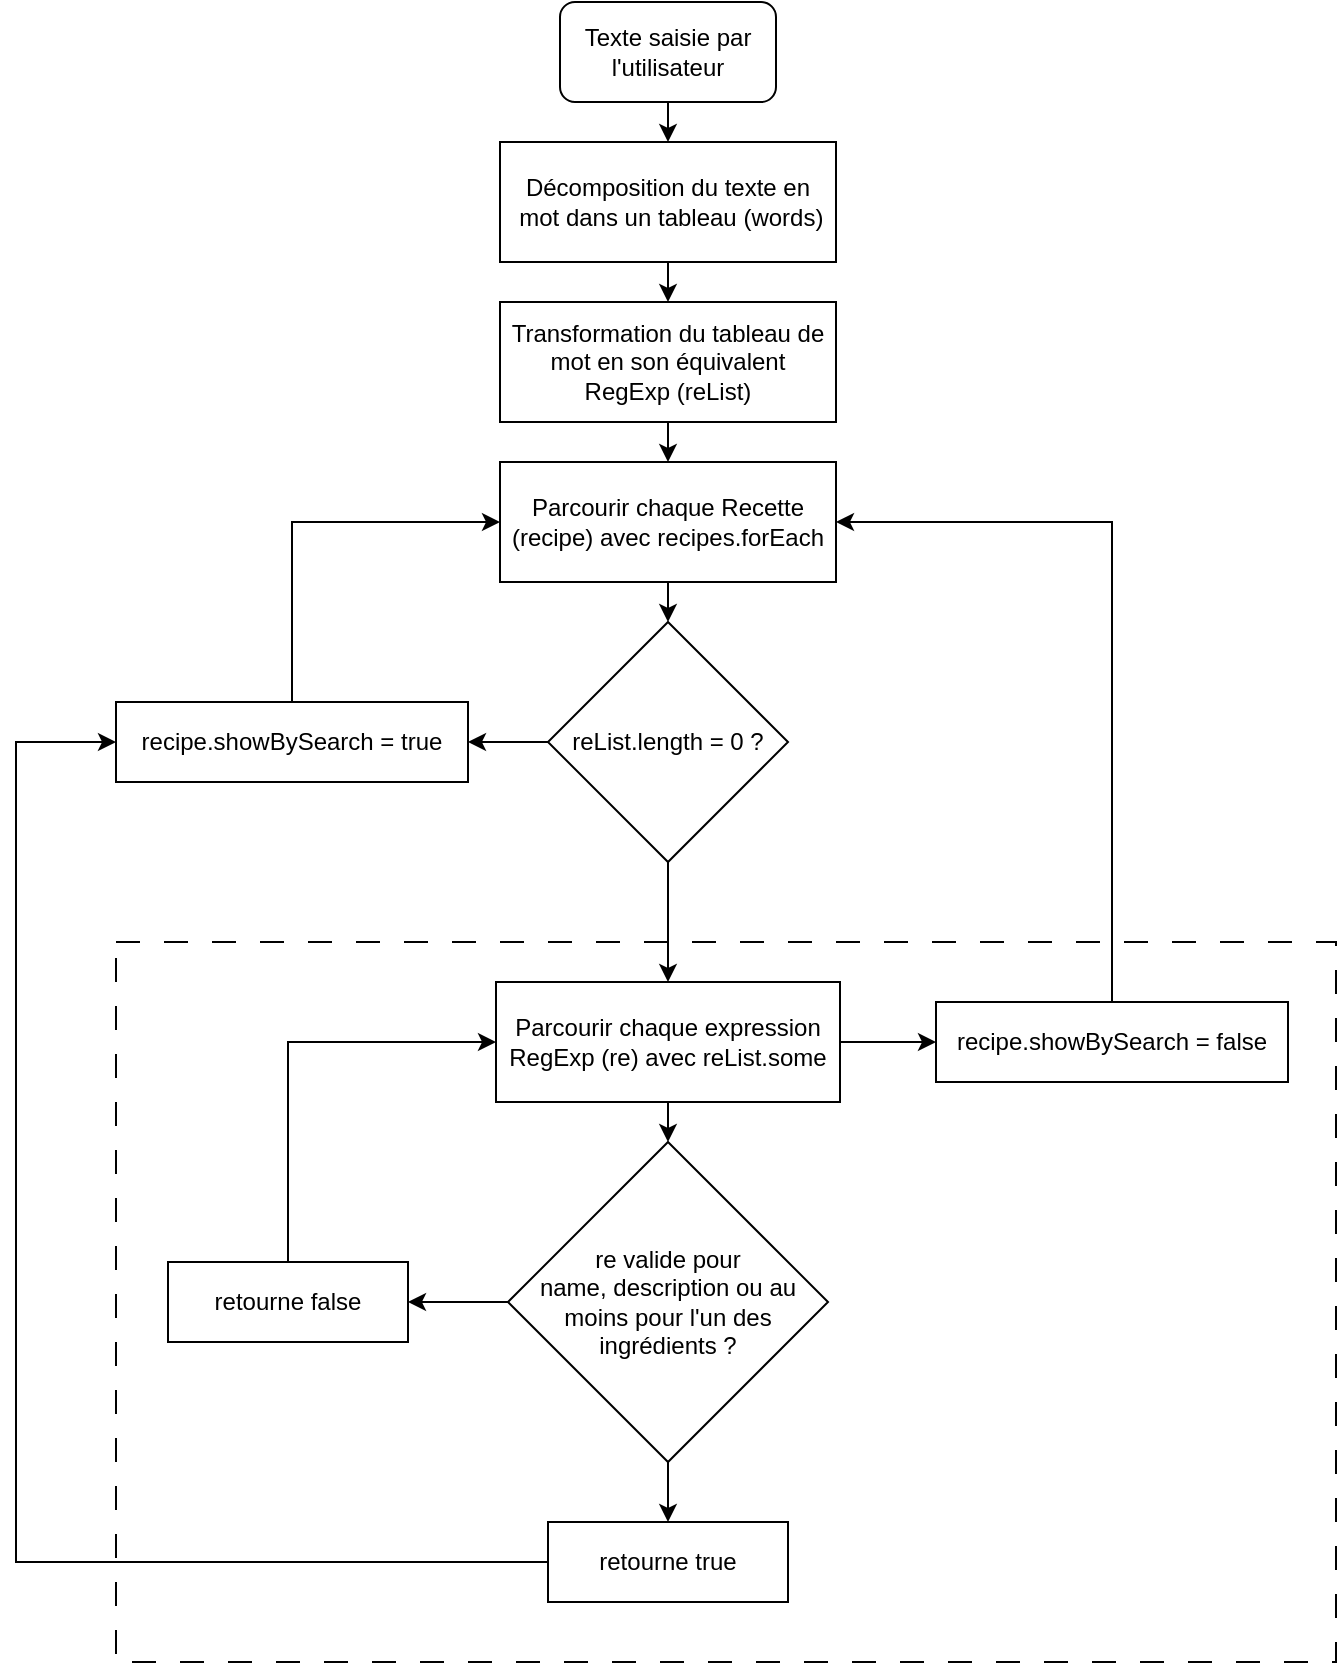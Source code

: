 <mxfile version="24.2.1" type="github">
  <diagram name="Page-1" id="fu2fMV-L6i4KWlRdfJtE">
    <mxGraphModel dx="1430" dy="781" grid="1" gridSize="10" guides="1" tooltips="1" connect="1" arrows="1" fold="1" page="1" pageScale="1" pageWidth="827" pageHeight="1169" math="0" shadow="0">
      <root>
        <mxCell id="0" />
        <mxCell id="1" parent="0" />
        <mxCell id="mlouHhY-SC-koA-eOmkY-49" value="" style="rounded=0;whiteSpace=wrap;html=1;fillColor=none;dashed=1;dashPattern=12 12;" vertex="1" parent="1">
          <mxGeometry x="150" y="600" width="610" height="360" as="geometry" />
        </mxCell>
        <mxCell id="mlouHhY-SC-koA-eOmkY-2" value="Texte saisie par l&#39;utilisateur" style="rounded=1;whiteSpace=wrap;html=1;" vertex="1" parent="1">
          <mxGeometry x="372" y="130" width="108" height="50" as="geometry" />
        </mxCell>
        <mxCell id="mlouHhY-SC-koA-eOmkY-3" value="Décomposition du texte en&lt;div&gt;&amp;nbsp;mot dans un tableau (words)&lt;/div&gt;" style="rounded=0;whiteSpace=wrap;html=1;" vertex="1" parent="1">
          <mxGeometry x="342" y="200" width="168" height="60" as="geometry" />
        </mxCell>
        <mxCell id="mlouHhY-SC-koA-eOmkY-5" value="Transformation du tableau de&lt;div&gt;mot en son équivalent&lt;/div&gt;&lt;div&gt;RegExp (reList)&lt;/div&gt;" style="rounded=0;whiteSpace=wrap;html=1;" vertex="1" parent="1">
          <mxGeometry x="342" y="280" width="168" height="60" as="geometry" />
        </mxCell>
        <mxCell id="mlouHhY-SC-koA-eOmkY-6" value="Parcourir chaque Recette (recipe) avec recipes.forEach" style="rounded=0;whiteSpace=wrap;html=1;" vertex="1" parent="1">
          <mxGeometry x="342" y="360" width="168" height="60" as="geometry" />
        </mxCell>
        <mxCell id="mlouHhY-SC-koA-eOmkY-47" style="edgeStyle=orthogonalEdgeStyle;rounded=0;orthogonalLoop=1;jettySize=auto;html=1;exitX=0;exitY=0.5;exitDx=0;exitDy=0;entryX=1;entryY=0.5;entryDx=0;entryDy=0;" edge="1" parent="1" source="mlouHhY-SC-koA-eOmkY-7" target="mlouHhY-SC-koA-eOmkY-8">
          <mxGeometry relative="1" as="geometry" />
        </mxCell>
        <mxCell id="mlouHhY-SC-koA-eOmkY-7" value="reList.length = 0 ?" style="rhombus;whiteSpace=wrap;html=1;" vertex="1" parent="1">
          <mxGeometry x="366" y="440" width="120" height="120" as="geometry" />
        </mxCell>
        <mxCell id="mlouHhY-SC-koA-eOmkY-46" style="edgeStyle=orthogonalEdgeStyle;rounded=0;orthogonalLoop=1;jettySize=auto;html=1;exitX=0.5;exitY=0;exitDx=0;exitDy=0;entryX=0;entryY=0.5;entryDx=0;entryDy=0;" edge="1" parent="1" source="mlouHhY-SC-koA-eOmkY-8" target="mlouHhY-SC-koA-eOmkY-6">
          <mxGeometry relative="1" as="geometry" />
        </mxCell>
        <mxCell id="mlouHhY-SC-koA-eOmkY-8" value="recipe.showBySearch = true" style="rounded=0;whiteSpace=wrap;html=1;" vertex="1" parent="1">
          <mxGeometry x="150" y="480" width="176" height="40" as="geometry" />
        </mxCell>
        <mxCell id="mlouHhY-SC-koA-eOmkY-42" style="edgeStyle=orthogonalEdgeStyle;rounded=0;orthogonalLoop=1;jettySize=auto;html=1;exitX=1;exitY=0.5;exitDx=0;exitDy=0;" edge="1" parent="1" source="mlouHhY-SC-koA-eOmkY-10" target="mlouHhY-SC-koA-eOmkY-20">
          <mxGeometry relative="1" as="geometry" />
        </mxCell>
        <mxCell id="mlouHhY-SC-koA-eOmkY-10" value="Parcourir chaque expression RegExp (re) avec reList.some" style="rounded=0;whiteSpace=wrap;html=1;" vertex="1" parent="1">
          <mxGeometry x="340" y="620" width="172" height="60" as="geometry" />
        </mxCell>
        <mxCell id="mlouHhY-SC-koA-eOmkY-39" style="edgeStyle=orthogonalEdgeStyle;rounded=0;orthogonalLoop=1;jettySize=auto;html=1;exitX=0.5;exitY=1;exitDx=0;exitDy=0;entryX=0.5;entryY=0;entryDx=0;entryDy=0;" edge="1" parent="1" source="mlouHhY-SC-koA-eOmkY-11" target="mlouHhY-SC-koA-eOmkY-33">
          <mxGeometry relative="1" as="geometry" />
        </mxCell>
        <mxCell id="mlouHhY-SC-koA-eOmkY-41" style="edgeStyle=orthogonalEdgeStyle;rounded=0;orthogonalLoop=1;jettySize=auto;html=1;exitX=0;exitY=0.5;exitDx=0;exitDy=0;entryX=1;entryY=0.5;entryDx=0;entryDy=0;" edge="1" parent="1" source="mlouHhY-SC-koA-eOmkY-11" target="mlouHhY-SC-koA-eOmkY-31">
          <mxGeometry relative="1" as="geometry" />
        </mxCell>
        <mxCell id="mlouHhY-SC-koA-eOmkY-11" value="re valide pour &lt;br&gt;name,&amp;nbsp;&lt;span style=&quot;background-color: initial;&quot;&gt;description ou au moins pour l&#39;un des ingrédients&amp;nbsp;&lt;/span&gt;&lt;span style=&quot;background-color: initial;&quot;&gt;?&lt;/span&gt;" style="rhombus;whiteSpace=wrap;html=1;" vertex="1" parent="1">
          <mxGeometry x="346" y="700" width="160" height="160" as="geometry" />
        </mxCell>
        <mxCell id="mlouHhY-SC-koA-eOmkY-17" value="" style="endArrow=classic;html=1;rounded=0;entryX=0.5;entryY=0;entryDx=0;entryDy=0;exitX=0.5;exitY=1;exitDx=0;exitDy=0;" edge="1" parent="1" source="mlouHhY-SC-koA-eOmkY-10" target="mlouHhY-SC-koA-eOmkY-11">
          <mxGeometry width="50" height="50" relative="1" as="geometry">
            <mxPoint x="342" y="710" as="sourcePoint" />
            <mxPoint x="392" y="660" as="targetPoint" />
          </mxGeometry>
        </mxCell>
        <mxCell id="mlouHhY-SC-koA-eOmkY-18" value="" style="endArrow=classic;html=1;rounded=0;entryX=0.5;entryY=0;entryDx=0;entryDy=0;exitX=0.5;exitY=1;exitDx=0;exitDy=0;" edge="1" parent="1" source="mlouHhY-SC-koA-eOmkY-7" target="mlouHhY-SC-koA-eOmkY-10">
          <mxGeometry width="50" height="50" relative="1" as="geometry">
            <mxPoint x="342" y="670" as="sourcePoint" />
            <mxPoint x="392" y="620" as="targetPoint" />
          </mxGeometry>
        </mxCell>
        <mxCell id="mlouHhY-SC-koA-eOmkY-50" style="edgeStyle=orthogonalEdgeStyle;rounded=0;orthogonalLoop=1;jettySize=auto;html=1;exitX=0.5;exitY=0;exitDx=0;exitDy=0;entryX=1;entryY=0.5;entryDx=0;entryDy=0;" edge="1" parent="1" source="mlouHhY-SC-koA-eOmkY-20" target="mlouHhY-SC-koA-eOmkY-6">
          <mxGeometry relative="1" as="geometry" />
        </mxCell>
        <mxCell id="mlouHhY-SC-koA-eOmkY-20" value="recipe.showBySearch = false" style="rounded=0;whiteSpace=wrap;html=1;" vertex="1" parent="1">
          <mxGeometry x="560" y="630" width="176" height="40" as="geometry" />
        </mxCell>
        <mxCell id="mlouHhY-SC-koA-eOmkY-23" value="" style="endArrow=classic;html=1;rounded=0;exitX=0.5;exitY=1;exitDx=0;exitDy=0;" edge="1" parent="1" source="mlouHhY-SC-koA-eOmkY-2">
          <mxGeometry width="50" height="50" relative="1" as="geometry">
            <mxPoint x="532" y="190" as="sourcePoint" />
            <mxPoint x="426" y="200" as="targetPoint" />
          </mxGeometry>
        </mxCell>
        <mxCell id="mlouHhY-SC-koA-eOmkY-24" value="" style="endArrow=classic;html=1;rounded=0;entryX=0.5;entryY=0;entryDx=0;entryDy=0;exitX=0.5;exitY=1;exitDx=0;exitDy=0;" edge="1" parent="1" source="mlouHhY-SC-koA-eOmkY-3" target="mlouHhY-SC-koA-eOmkY-5">
          <mxGeometry width="50" height="50" relative="1" as="geometry">
            <mxPoint x="242" y="340" as="sourcePoint" />
            <mxPoint x="292" y="290" as="targetPoint" />
          </mxGeometry>
        </mxCell>
        <mxCell id="mlouHhY-SC-koA-eOmkY-25" value="" style="endArrow=classic;html=1;rounded=0;entryX=0.5;entryY=0;entryDx=0;entryDy=0;exitX=0.5;exitY=1;exitDx=0;exitDy=0;" edge="1" parent="1" source="mlouHhY-SC-koA-eOmkY-5" target="mlouHhY-SC-koA-eOmkY-6">
          <mxGeometry width="50" height="50" relative="1" as="geometry">
            <mxPoint x="242" y="380" as="sourcePoint" />
            <mxPoint x="292" y="330" as="targetPoint" />
          </mxGeometry>
        </mxCell>
        <mxCell id="mlouHhY-SC-koA-eOmkY-26" value="" style="endArrow=classic;html=1;rounded=0;entryX=0.5;entryY=0;entryDx=0;entryDy=0;exitX=0.5;exitY=1;exitDx=0;exitDy=0;" edge="1" parent="1" source="mlouHhY-SC-koA-eOmkY-6" target="mlouHhY-SC-koA-eOmkY-7">
          <mxGeometry width="50" height="50" relative="1" as="geometry">
            <mxPoint x="242" y="380" as="sourcePoint" />
            <mxPoint x="292" y="330" as="targetPoint" />
          </mxGeometry>
        </mxCell>
        <mxCell id="mlouHhY-SC-koA-eOmkY-40" style="edgeStyle=orthogonalEdgeStyle;rounded=0;orthogonalLoop=1;jettySize=auto;html=1;exitX=0.5;exitY=0;exitDx=0;exitDy=0;entryX=0;entryY=0.5;entryDx=0;entryDy=0;" edge="1" parent="1" source="mlouHhY-SC-koA-eOmkY-31" target="mlouHhY-SC-koA-eOmkY-10">
          <mxGeometry relative="1" as="geometry" />
        </mxCell>
        <mxCell id="mlouHhY-SC-koA-eOmkY-31" value="retourne false" style="rounded=0;whiteSpace=wrap;html=1;" vertex="1" parent="1">
          <mxGeometry x="176" y="760" width="120" height="40" as="geometry" />
        </mxCell>
        <mxCell id="mlouHhY-SC-koA-eOmkY-48" style="edgeStyle=orthogonalEdgeStyle;rounded=0;orthogonalLoop=1;jettySize=auto;html=1;exitX=0;exitY=0.5;exitDx=0;exitDy=0;entryX=0;entryY=0.5;entryDx=0;entryDy=0;" edge="1" parent="1" source="mlouHhY-SC-koA-eOmkY-33" target="mlouHhY-SC-koA-eOmkY-8">
          <mxGeometry relative="1" as="geometry">
            <Array as="points">
              <mxPoint x="100" y="910" />
              <mxPoint x="100" y="500" />
            </Array>
          </mxGeometry>
        </mxCell>
        <mxCell id="mlouHhY-SC-koA-eOmkY-33" value="retourne true" style="rounded=0;whiteSpace=wrap;html=1;" vertex="1" parent="1">
          <mxGeometry x="366" y="890" width="120" height="40" as="geometry" />
        </mxCell>
      </root>
    </mxGraphModel>
  </diagram>
</mxfile>
